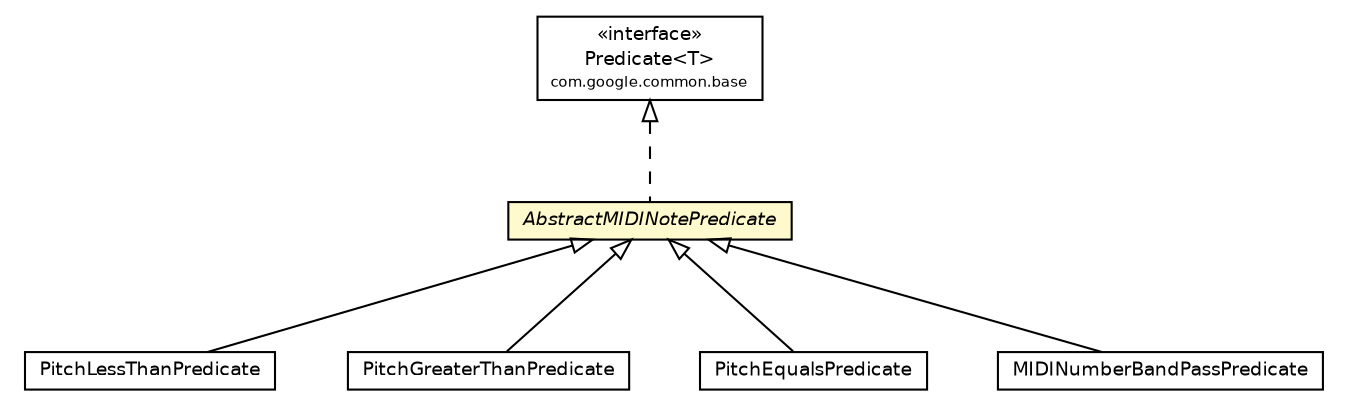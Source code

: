 #!/usr/local/bin/dot
#
# Class diagram 
# Generated by UMLGraph version R5_6-24-gf6e263 (http://www.umlgraph.org/)
#

digraph G {
	edge [fontname="Helvetica",fontsize=10,labelfontname="Helvetica",labelfontsize=10];
	node [fontname="Helvetica",fontsize=10,shape=plaintext];
	nodesep=0.25;
	ranksep=0.5;
	// com.rockhoppertech.music.midi.js.predicate.PitchLessThanPredicate
	c1572 [label=<<table title="com.rockhoppertech.music.midi.js.predicate.PitchLessThanPredicate" border="0" cellborder="1" cellspacing="0" cellpadding="2" port="p" href="./PitchLessThanPredicate.html">
		<tr><td><table border="0" cellspacing="0" cellpadding="1">
<tr><td align="center" balign="center"> PitchLessThanPredicate </td></tr>
		</table></td></tr>
		</table>>, URL="./PitchLessThanPredicate.html", fontname="Helvetica", fontcolor="black", fontsize=9.0];
	// com.rockhoppertech.music.midi.js.predicate.PitchGreaterThanPredicate
	c1573 [label=<<table title="com.rockhoppertech.music.midi.js.predicate.PitchGreaterThanPredicate" border="0" cellborder="1" cellspacing="0" cellpadding="2" port="p" href="./PitchGreaterThanPredicate.html">
		<tr><td><table border="0" cellspacing="0" cellpadding="1">
<tr><td align="center" balign="center"> PitchGreaterThanPredicate </td></tr>
		</table></td></tr>
		</table>>, URL="./PitchGreaterThanPredicate.html", fontname="Helvetica", fontcolor="black", fontsize=9.0];
	// com.rockhoppertech.music.midi.js.predicate.PitchEqualsPredicate
	c1574 [label=<<table title="com.rockhoppertech.music.midi.js.predicate.PitchEqualsPredicate" border="0" cellborder="1" cellspacing="0" cellpadding="2" port="p" href="./PitchEqualsPredicate.html">
		<tr><td><table border="0" cellspacing="0" cellpadding="1">
<tr><td align="center" balign="center"> PitchEqualsPredicate </td></tr>
		</table></td></tr>
		</table>>, URL="./PitchEqualsPredicate.html", fontname="Helvetica", fontcolor="black", fontsize=9.0];
	// com.rockhoppertech.music.midi.js.predicate.MIDINumberBandPassPredicate
	c1575 [label=<<table title="com.rockhoppertech.music.midi.js.predicate.MIDINumberBandPassPredicate" border="0" cellborder="1" cellspacing="0" cellpadding="2" port="p" href="./MIDINumberBandPassPredicate.html">
		<tr><td><table border="0" cellspacing="0" cellpadding="1">
<tr><td align="center" balign="center"> MIDINumberBandPassPredicate </td></tr>
		</table></td></tr>
		</table>>, URL="./MIDINumberBandPassPredicate.html", fontname="Helvetica", fontcolor="black", fontsize=9.0];
	// com.rockhoppertech.music.midi.js.predicate.AbstractMIDINotePredicate
	c1576 [label=<<table title="com.rockhoppertech.music.midi.js.predicate.AbstractMIDINotePredicate" border="0" cellborder="1" cellspacing="0" cellpadding="2" port="p" bgcolor="lemonChiffon" href="./AbstractMIDINotePredicate.html">
		<tr><td><table border="0" cellspacing="0" cellpadding="1">
<tr><td align="center" balign="center"><font face="Helvetica-Oblique"> AbstractMIDINotePredicate </font></td></tr>
		</table></td></tr>
		</table>>, URL="./AbstractMIDINotePredicate.html", fontname="Helvetica", fontcolor="black", fontsize=9.0];
	//com.rockhoppertech.music.midi.js.predicate.PitchLessThanPredicate extends com.rockhoppertech.music.midi.js.predicate.AbstractMIDINotePredicate
	c1576:p -> c1572:p [dir=back,arrowtail=empty];
	//com.rockhoppertech.music.midi.js.predicate.PitchGreaterThanPredicate extends com.rockhoppertech.music.midi.js.predicate.AbstractMIDINotePredicate
	c1576:p -> c1573:p [dir=back,arrowtail=empty];
	//com.rockhoppertech.music.midi.js.predicate.PitchEqualsPredicate extends com.rockhoppertech.music.midi.js.predicate.AbstractMIDINotePredicate
	c1576:p -> c1574:p [dir=back,arrowtail=empty];
	//com.rockhoppertech.music.midi.js.predicate.MIDINumberBandPassPredicate extends com.rockhoppertech.music.midi.js.predicate.AbstractMIDINotePredicate
	c1576:p -> c1575:p [dir=back,arrowtail=empty];
	//com.rockhoppertech.music.midi.js.predicate.AbstractMIDINotePredicate implements com.google.common.base.Predicate<T>
	c1610:p -> c1576:p [dir=back,arrowtail=empty,style=dashed];
	// com.google.common.base.Predicate<T>
	c1610 [label=<<table title="com.google.common.base.Predicate" border="0" cellborder="1" cellspacing="0" cellpadding="2" port="p" href="http://docs.guava-libraries.googlecode.com/git/javadoc/com/google/common/base/Predicate.html">
		<tr><td><table border="0" cellspacing="0" cellpadding="1">
<tr><td align="center" balign="center"> &#171;interface&#187; </td></tr>
<tr><td align="center" balign="center"> Predicate&lt;T&gt; </td></tr>
<tr><td align="center" balign="center"><font point-size="7.0"> com.google.common.base </font></td></tr>
		</table></td></tr>
		</table>>, URL="http://docs.guava-libraries.googlecode.com/git/javadoc/com/google/common/base/Predicate.html", fontname="Helvetica", fontcolor="black", fontsize=9.0];
}

